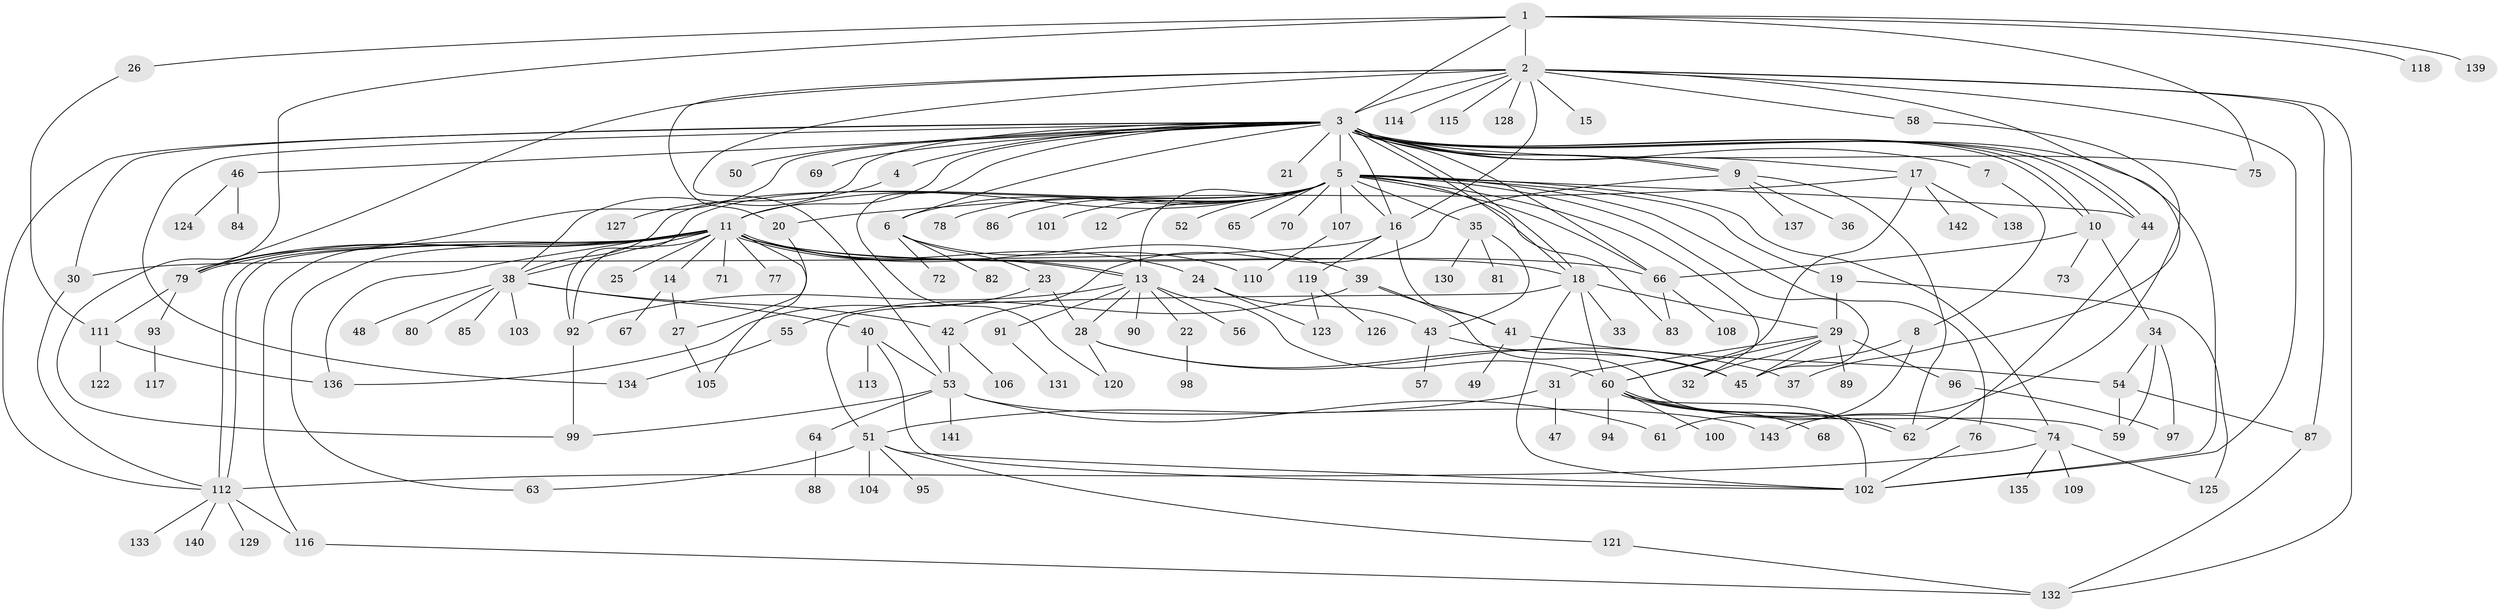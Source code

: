 // Generated by graph-tools (version 1.1) at 2025/14/03/09/25 04:14:20]
// undirected, 143 vertices, 224 edges
graph export_dot {
graph [start="1"]
  node [color=gray90,style=filled];
  1;
  2;
  3;
  4;
  5;
  6;
  7;
  8;
  9;
  10;
  11;
  12;
  13;
  14;
  15;
  16;
  17;
  18;
  19;
  20;
  21;
  22;
  23;
  24;
  25;
  26;
  27;
  28;
  29;
  30;
  31;
  32;
  33;
  34;
  35;
  36;
  37;
  38;
  39;
  40;
  41;
  42;
  43;
  44;
  45;
  46;
  47;
  48;
  49;
  50;
  51;
  52;
  53;
  54;
  55;
  56;
  57;
  58;
  59;
  60;
  61;
  62;
  63;
  64;
  65;
  66;
  67;
  68;
  69;
  70;
  71;
  72;
  73;
  74;
  75;
  76;
  77;
  78;
  79;
  80;
  81;
  82;
  83;
  84;
  85;
  86;
  87;
  88;
  89;
  90;
  91;
  92;
  93;
  94;
  95;
  96;
  97;
  98;
  99;
  100;
  101;
  102;
  103;
  104;
  105;
  106;
  107;
  108;
  109;
  110;
  111;
  112;
  113;
  114;
  115;
  116;
  117;
  118;
  119;
  120;
  121;
  122;
  123;
  124;
  125;
  126;
  127;
  128;
  129;
  130;
  131;
  132;
  133;
  134;
  135;
  136;
  137;
  138;
  139;
  140;
  141;
  142;
  143;
  1 -- 2;
  1 -- 3;
  1 -- 26;
  1 -- 75;
  1 -- 99;
  1 -- 118;
  1 -- 139;
  2 -- 3;
  2 -- 15;
  2 -- 16;
  2 -- 20;
  2 -- 37;
  2 -- 53;
  2 -- 58;
  2 -- 79;
  2 -- 87;
  2 -- 102;
  2 -- 114;
  2 -- 115;
  2 -- 128;
  2 -- 132;
  3 -- 4;
  3 -- 5;
  3 -- 6;
  3 -- 7;
  3 -- 9;
  3 -- 9;
  3 -- 10;
  3 -- 10;
  3 -- 11;
  3 -- 16;
  3 -- 17;
  3 -- 18;
  3 -- 18;
  3 -- 21;
  3 -- 30;
  3 -- 38;
  3 -- 44;
  3 -- 44;
  3 -- 46;
  3 -- 50;
  3 -- 66;
  3 -- 69;
  3 -- 75;
  3 -- 79;
  3 -- 102;
  3 -- 112;
  3 -- 120;
  3 -- 134;
  4 -- 127;
  5 -- 6;
  5 -- 11;
  5 -- 12;
  5 -- 13;
  5 -- 16;
  5 -- 19;
  5 -- 32;
  5 -- 35;
  5 -- 38;
  5 -- 44;
  5 -- 45;
  5 -- 52;
  5 -- 65;
  5 -- 66;
  5 -- 70;
  5 -- 74;
  5 -- 76;
  5 -- 78;
  5 -- 83;
  5 -- 86;
  5 -- 92;
  5 -- 101;
  5 -- 107;
  6 -- 23;
  6 -- 72;
  6 -- 82;
  6 -- 110;
  7 -- 8;
  8 -- 45;
  8 -- 61;
  9 -- 36;
  9 -- 42;
  9 -- 62;
  9 -- 137;
  10 -- 34;
  10 -- 66;
  10 -- 73;
  11 -- 13;
  11 -- 13;
  11 -- 14;
  11 -- 18;
  11 -- 24;
  11 -- 25;
  11 -- 38;
  11 -- 39;
  11 -- 63;
  11 -- 66;
  11 -- 71;
  11 -- 77;
  11 -- 79;
  11 -- 79;
  11 -- 92;
  11 -- 105;
  11 -- 112;
  11 -- 112;
  11 -- 116;
  11 -- 136;
  13 -- 22;
  13 -- 28;
  13 -- 56;
  13 -- 60;
  13 -- 90;
  13 -- 91;
  13 -- 92;
  14 -- 27;
  14 -- 67;
  16 -- 30;
  16 -- 41;
  16 -- 119;
  17 -- 20;
  17 -- 60;
  17 -- 138;
  17 -- 142;
  18 -- 29;
  18 -- 33;
  18 -- 51;
  18 -- 60;
  18 -- 102;
  19 -- 29;
  19 -- 125;
  20 -- 27;
  22 -- 98;
  23 -- 28;
  23 -- 136;
  24 -- 43;
  24 -- 123;
  26 -- 111;
  27 -- 105;
  28 -- 37;
  28 -- 45;
  28 -- 120;
  29 -- 31;
  29 -- 32;
  29 -- 45;
  29 -- 60;
  29 -- 89;
  29 -- 96;
  30 -- 112;
  31 -- 47;
  31 -- 51;
  34 -- 54;
  34 -- 59;
  34 -- 97;
  35 -- 43;
  35 -- 81;
  35 -- 130;
  38 -- 40;
  38 -- 42;
  38 -- 48;
  38 -- 80;
  38 -- 85;
  38 -- 103;
  39 -- 41;
  39 -- 55;
  39 -- 59;
  40 -- 53;
  40 -- 102;
  40 -- 113;
  41 -- 49;
  41 -- 54;
  42 -- 53;
  42 -- 106;
  43 -- 45;
  43 -- 57;
  44 -- 62;
  46 -- 84;
  46 -- 124;
  51 -- 63;
  51 -- 95;
  51 -- 102;
  51 -- 104;
  51 -- 121;
  53 -- 61;
  53 -- 64;
  53 -- 99;
  53 -- 141;
  53 -- 143;
  54 -- 59;
  54 -- 87;
  55 -- 134;
  58 -- 143;
  60 -- 62;
  60 -- 62;
  60 -- 68;
  60 -- 74;
  60 -- 94;
  60 -- 100;
  60 -- 102;
  64 -- 88;
  66 -- 83;
  66 -- 108;
  74 -- 109;
  74 -- 112;
  74 -- 125;
  74 -- 135;
  76 -- 102;
  79 -- 93;
  79 -- 111;
  87 -- 132;
  91 -- 131;
  92 -- 99;
  93 -- 117;
  96 -- 97;
  107 -- 110;
  111 -- 122;
  111 -- 136;
  112 -- 116;
  112 -- 129;
  112 -- 133;
  112 -- 140;
  116 -- 132;
  119 -- 123;
  119 -- 126;
  121 -- 132;
}
